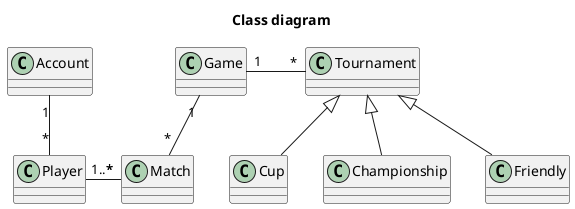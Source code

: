 @startuml

title Class diagram

class Account
class Player
class Game
class Match
class Tournament
class Cup
class Championship
class Friendly

Account "1" -down- "*" Player
Game "1" -down- "*" Match
Match "*" -left- "1..*" Player
Game "1" -right- "*" Tournament
Tournament <|-down- Cup
Tournament <|-down- Championship
Tournament <|-down- Friendly

@enduml